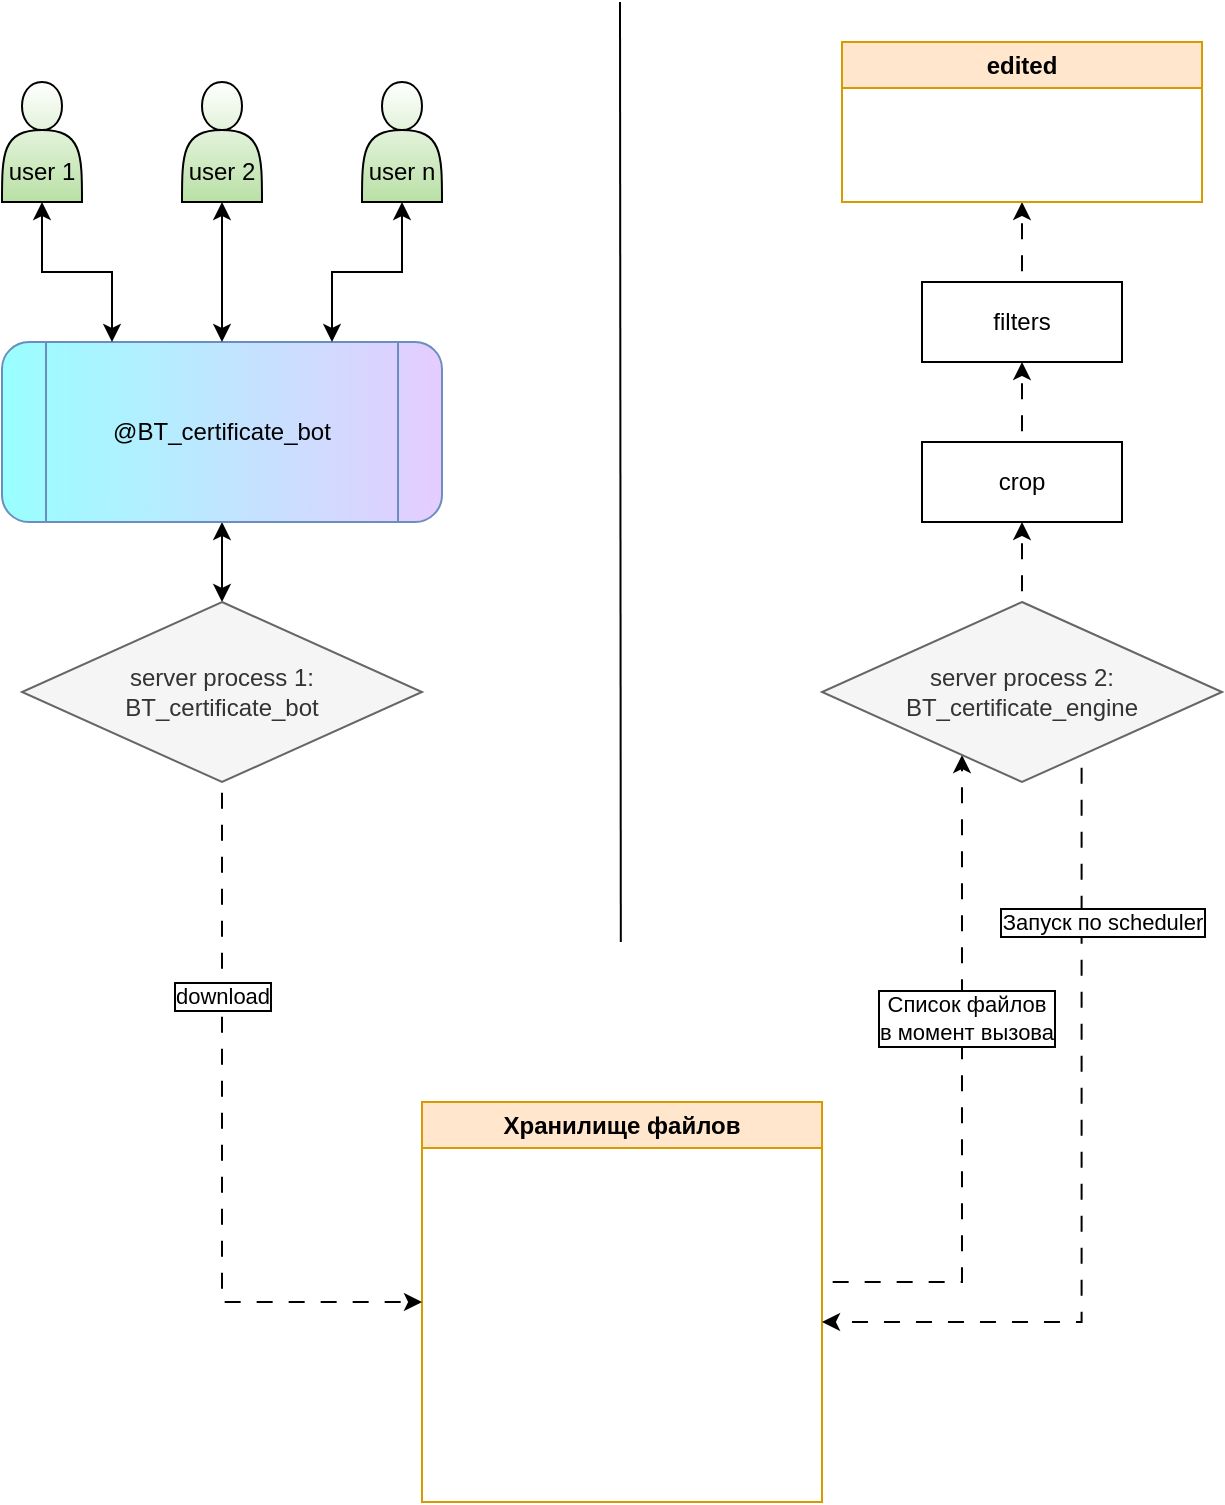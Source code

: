 <mxfile version="24.7.6">
  <diagram name="Страница — 1" id="nFlIvW7RXUWw04aqbfRn">
    <mxGraphModel dx="989" dy="532" grid="1" gridSize="10" guides="1" tooltips="1" connect="1" arrows="1" fold="1" page="1" pageScale="1" pageWidth="1169" pageHeight="827" math="0" shadow="0">
      <root>
        <mxCell id="0" />
        <mxCell id="1" parent="0" />
        <mxCell id="kq3kGYvFlhLmw1rVurGL-1" value="" style="endArrow=none;html=1;rounded=0;" edge="1" parent="1">
          <mxGeometry width="50" height="50" relative="1" as="geometry">
            <mxPoint x="489.41" y="510" as="sourcePoint" />
            <mxPoint x="489" y="40" as="targetPoint" />
          </mxGeometry>
        </mxCell>
        <mxCell id="kq3kGYvFlhLmw1rVurGL-22" style="edgeStyle=orthogonalEdgeStyle;rounded=0;orthogonalLoop=1;jettySize=auto;html=1;flowAnimation=1;" edge="1" parent="1" target="kq3kGYvFlhLmw1rVurGL-16">
          <mxGeometry relative="1" as="geometry">
            <mxPoint x="590" y="680" as="sourcePoint" />
            <mxPoint x="670" y="440" as="targetPoint" />
            <Array as="points">
              <mxPoint x="660" y="680" />
            </Array>
          </mxGeometry>
        </mxCell>
        <mxCell id="kq3kGYvFlhLmw1rVurGL-23" value="Список файлов&lt;div&gt;в момент вызова&lt;/div&gt;" style="edgeLabel;html=1;align=center;verticalAlign=middle;resizable=0;points=[];labelBorderColor=default;" vertex="1" connectable="0" parent="kq3kGYvFlhLmw1rVurGL-22">
          <mxGeometry x="0.214" y="-2" relative="1" as="geometry">
            <mxPoint as="offset" />
          </mxGeometry>
        </mxCell>
        <mxCell id="kq3kGYvFlhLmw1rVurGL-2" value="Хранилище файлов" style="swimlane;whiteSpace=wrap;html=1;fillColor=#ffe6cc;strokeColor=#d79b00;" vertex="1" parent="1">
          <mxGeometry x="390" y="590" width="200" height="200" as="geometry" />
        </mxCell>
        <mxCell id="kq3kGYvFlhLmw1rVurGL-6" style="edgeStyle=orthogonalEdgeStyle;rounded=0;orthogonalLoop=1;jettySize=auto;html=1;entryX=0.5;entryY=0;entryDx=0;entryDy=0;startArrow=classic;startFill=1;" edge="1" parent="1" source="kq3kGYvFlhLmw1rVurGL-3" target="kq3kGYvFlhLmw1rVurGL-4">
          <mxGeometry relative="1" as="geometry" />
        </mxCell>
        <mxCell id="kq3kGYvFlhLmw1rVurGL-3" value="&lt;div&gt;&lt;span style=&quot;background-color: initial;&quot;&gt;@BT_certificate_bot&lt;/span&gt;&lt;br&gt;&lt;/div&gt;" style="shape=process;whiteSpace=wrap;html=1;backgroundOutline=1;fillColor=#E5CCFF;strokeColor=#6c8ebf;gradientColor=#99FFFF;gradientDirection=west;rounded=1;" vertex="1" parent="1">
          <mxGeometry x="180" y="210" width="220" height="90" as="geometry" />
        </mxCell>
        <mxCell id="kq3kGYvFlhLmw1rVurGL-14" style="edgeStyle=orthogonalEdgeStyle;rounded=0;orthogonalLoop=1;jettySize=auto;html=1;entryX=0;entryY=0.5;entryDx=0;entryDy=0;flowAnimation=1;" edge="1" parent="1" source="kq3kGYvFlhLmw1rVurGL-4" target="kq3kGYvFlhLmw1rVurGL-2">
          <mxGeometry relative="1" as="geometry" />
        </mxCell>
        <mxCell id="kq3kGYvFlhLmw1rVurGL-18" value="download" style="edgeLabel;html=1;align=center;verticalAlign=middle;resizable=0;points=[];labelBorderColor=default;" vertex="1" connectable="0" parent="kq3kGYvFlhLmw1rVurGL-14">
          <mxGeometry x="-0.406" relative="1" as="geometry">
            <mxPoint as="offset" />
          </mxGeometry>
        </mxCell>
        <mxCell id="kq3kGYvFlhLmw1rVurGL-4" value="&lt;div&gt;server process 1:&lt;/div&gt;BT_certificate_bot" style="rhombus;whiteSpace=wrap;html=1;fillColor=#f5f5f5;fontColor=#333333;strokeColor=#666666;" vertex="1" parent="1">
          <mxGeometry x="190" y="340" width="200" height="90" as="geometry" />
        </mxCell>
        <mxCell id="kq3kGYvFlhLmw1rVurGL-11" style="edgeStyle=orthogonalEdgeStyle;rounded=0;orthogonalLoop=1;jettySize=auto;html=1;entryX=0.5;entryY=0;entryDx=0;entryDy=0;startArrow=classic;startFill=1;flowAnimation=0;" edge="1" parent="1" source="kq3kGYvFlhLmw1rVurGL-7" target="kq3kGYvFlhLmw1rVurGL-3">
          <mxGeometry relative="1" as="geometry" />
        </mxCell>
        <mxCell id="kq3kGYvFlhLmw1rVurGL-7" value="&lt;div&gt;&lt;br&gt;&lt;/div&gt;&lt;div&gt;&lt;br&gt;&lt;/div&gt;&lt;div&gt;user 2&lt;/div&gt;" style="shape=actor;whiteSpace=wrap;html=1;gradientColor=#B9E0A5;" vertex="1" parent="1">
          <mxGeometry x="270" y="80" width="40" height="60" as="geometry" />
        </mxCell>
        <mxCell id="kq3kGYvFlhLmw1rVurGL-12" style="edgeStyle=orthogonalEdgeStyle;rounded=0;orthogonalLoop=1;jettySize=auto;html=1;entryX=0.75;entryY=0;entryDx=0;entryDy=0;startArrow=classic;startFill=1;flowAnimation=0;" edge="1" parent="1" source="kq3kGYvFlhLmw1rVurGL-8" target="kq3kGYvFlhLmw1rVurGL-3">
          <mxGeometry relative="1" as="geometry" />
        </mxCell>
        <mxCell id="kq3kGYvFlhLmw1rVurGL-8" value="&lt;div&gt;&lt;br&gt;&lt;/div&gt;&lt;div&gt;&lt;br&gt;&lt;/div&gt;&lt;div&gt;user n&lt;/div&gt;" style="shape=actor;whiteSpace=wrap;html=1;gradientColor=#B9E0A5;" vertex="1" parent="1">
          <mxGeometry x="360" y="80" width="40" height="60" as="geometry" />
        </mxCell>
        <mxCell id="kq3kGYvFlhLmw1rVurGL-10" style="edgeStyle=orthogonalEdgeStyle;rounded=0;orthogonalLoop=1;jettySize=auto;html=1;entryX=0.25;entryY=0;entryDx=0;entryDy=0;startArrow=classic;startFill=1;flowAnimation=0;" edge="1" parent="1" source="kq3kGYvFlhLmw1rVurGL-9" target="kq3kGYvFlhLmw1rVurGL-3">
          <mxGeometry relative="1" as="geometry" />
        </mxCell>
        <mxCell id="kq3kGYvFlhLmw1rVurGL-9" value="&lt;div&gt;&lt;br&gt;&lt;/div&gt;&lt;div&gt;&lt;br&gt;&lt;/div&gt;&lt;div&gt;user 1&lt;/div&gt;" style="shape=actor;whiteSpace=wrap;html=1;gradientColor=#B9E0A5;" vertex="1" parent="1">
          <mxGeometry x="180" y="80" width="40" height="60" as="geometry" />
        </mxCell>
        <mxCell id="kq3kGYvFlhLmw1rVurGL-20" style="edgeStyle=orthogonalEdgeStyle;rounded=0;orthogonalLoop=1;jettySize=auto;html=1;flowAnimation=1;exitX=0.649;exitY=0.861;exitDx=0;exitDy=0;exitPerimeter=0;" edge="1" parent="1" source="kq3kGYvFlhLmw1rVurGL-16">
          <mxGeometry relative="1" as="geometry">
            <mxPoint x="720" y="460" as="sourcePoint" />
            <mxPoint x="590" y="700" as="targetPoint" />
            <Array as="points">
              <mxPoint x="720" y="700" />
            </Array>
          </mxGeometry>
        </mxCell>
        <mxCell id="kq3kGYvFlhLmw1rVurGL-21" value="Запуск по scheduler" style="edgeLabel;html=1;align=center;verticalAlign=middle;resizable=0;points=[];labelBorderColor=default;" vertex="1" connectable="0" parent="kq3kGYvFlhLmw1rVurGL-20">
          <mxGeometry x="-0.323" y="-2" relative="1" as="geometry">
            <mxPoint x="12" y="-57" as="offset" />
          </mxGeometry>
        </mxCell>
        <mxCell id="kq3kGYvFlhLmw1rVurGL-25" style="edgeStyle=orthogonalEdgeStyle;rounded=0;orthogonalLoop=1;jettySize=auto;html=1;entryX=0.5;entryY=1;entryDx=0;entryDy=0;flowAnimation=1;" edge="1" parent="1" source="kq3kGYvFlhLmw1rVurGL-16" target="kq3kGYvFlhLmw1rVurGL-24">
          <mxGeometry relative="1" as="geometry" />
        </mxCell>
        <mxCell id="kq3kGYvFlhLmw1rVurGL-16" value="&lt;div&gt;server process 2:&lt;/div&gt;BT_certificate_engine" style="rhombus;whiteSpace=wrap;html=1;fillColor=#f5f5f5;fontColor=#333333;strokeColor=#666666;" vertex="1" parent="1">
          <mxGeometry x="590" y="340" width="200" height="90" as="geometry" />
        </mxCell>
        <mxCell id="kq3kGYvFlhLmw1rVurGL-27" style="edgeStyle=orthogonalEdgeStyle;rounded=0;orthogonalLoop=1;jettySize=auto;html=1;entryX=0.5;entryY=1;entryDx=0;entryDy=0;flowAnimation=1;" edge="1" parent="1" source="kq3kGYvFlhLmw1rVurGL-24" target="kq3kGYvFlhLmw1rVurGL-26">
          <mxGeometry relative="1" as="geometry" />
        </mxCell>
        <mxCell id="kq3kGYvFlhLmw1rVurGL-24" value="crop" style="rounded=0;whiteSpace=wrap;html=1;" vertex="1" parent="1">
          <mxGeometry x="640" y="260" width="100" height="40" as="geometry" />
        </mxCell>
        <mxCell id="kq3kGYvFlhLmw1rVurGL-29" style="edgeStyle=orthogonalEdgeStyle;rounded=0;orthogonalLoop=1;jettySize=auto;html=1;entryX=0.5;entryY=1;entryDx=0;entryDy=0;flowAnimation=1;" edge="1" parent="1" source="kq3kGYvFlhLmw1rVurGL-26" target="kq3kGYvFlhLmw1rVurGL-28">
          <mxGeometry relative="1" as="geometry" />
        </mxCell>
        <mxCell id="kq3kGYvFlhLmw1rVurGL-26" value="filters" style="rounded=0;whiteSpace=wrap;html=1;" vertex="1" parent="1">
          <mxGeometry x="640" y="180" width="100" height="40" as="geometry" />
        </mxCell>
        <mxCell id="kq3kGYvFlhLmw1rVurGL-28" value="edited" style="swimlane;whiteSpace=wrap;html=1;fillColor=#ffe6cc;strokeColor=#d79b00;" vertex="1" parent="1">
          <mxGeometry x="600" y="60" width="180" height="80" as="geometry" />
        </mxCell>
      </root>
    </mxGraphModel>
  </diagram>
</mxfile>
